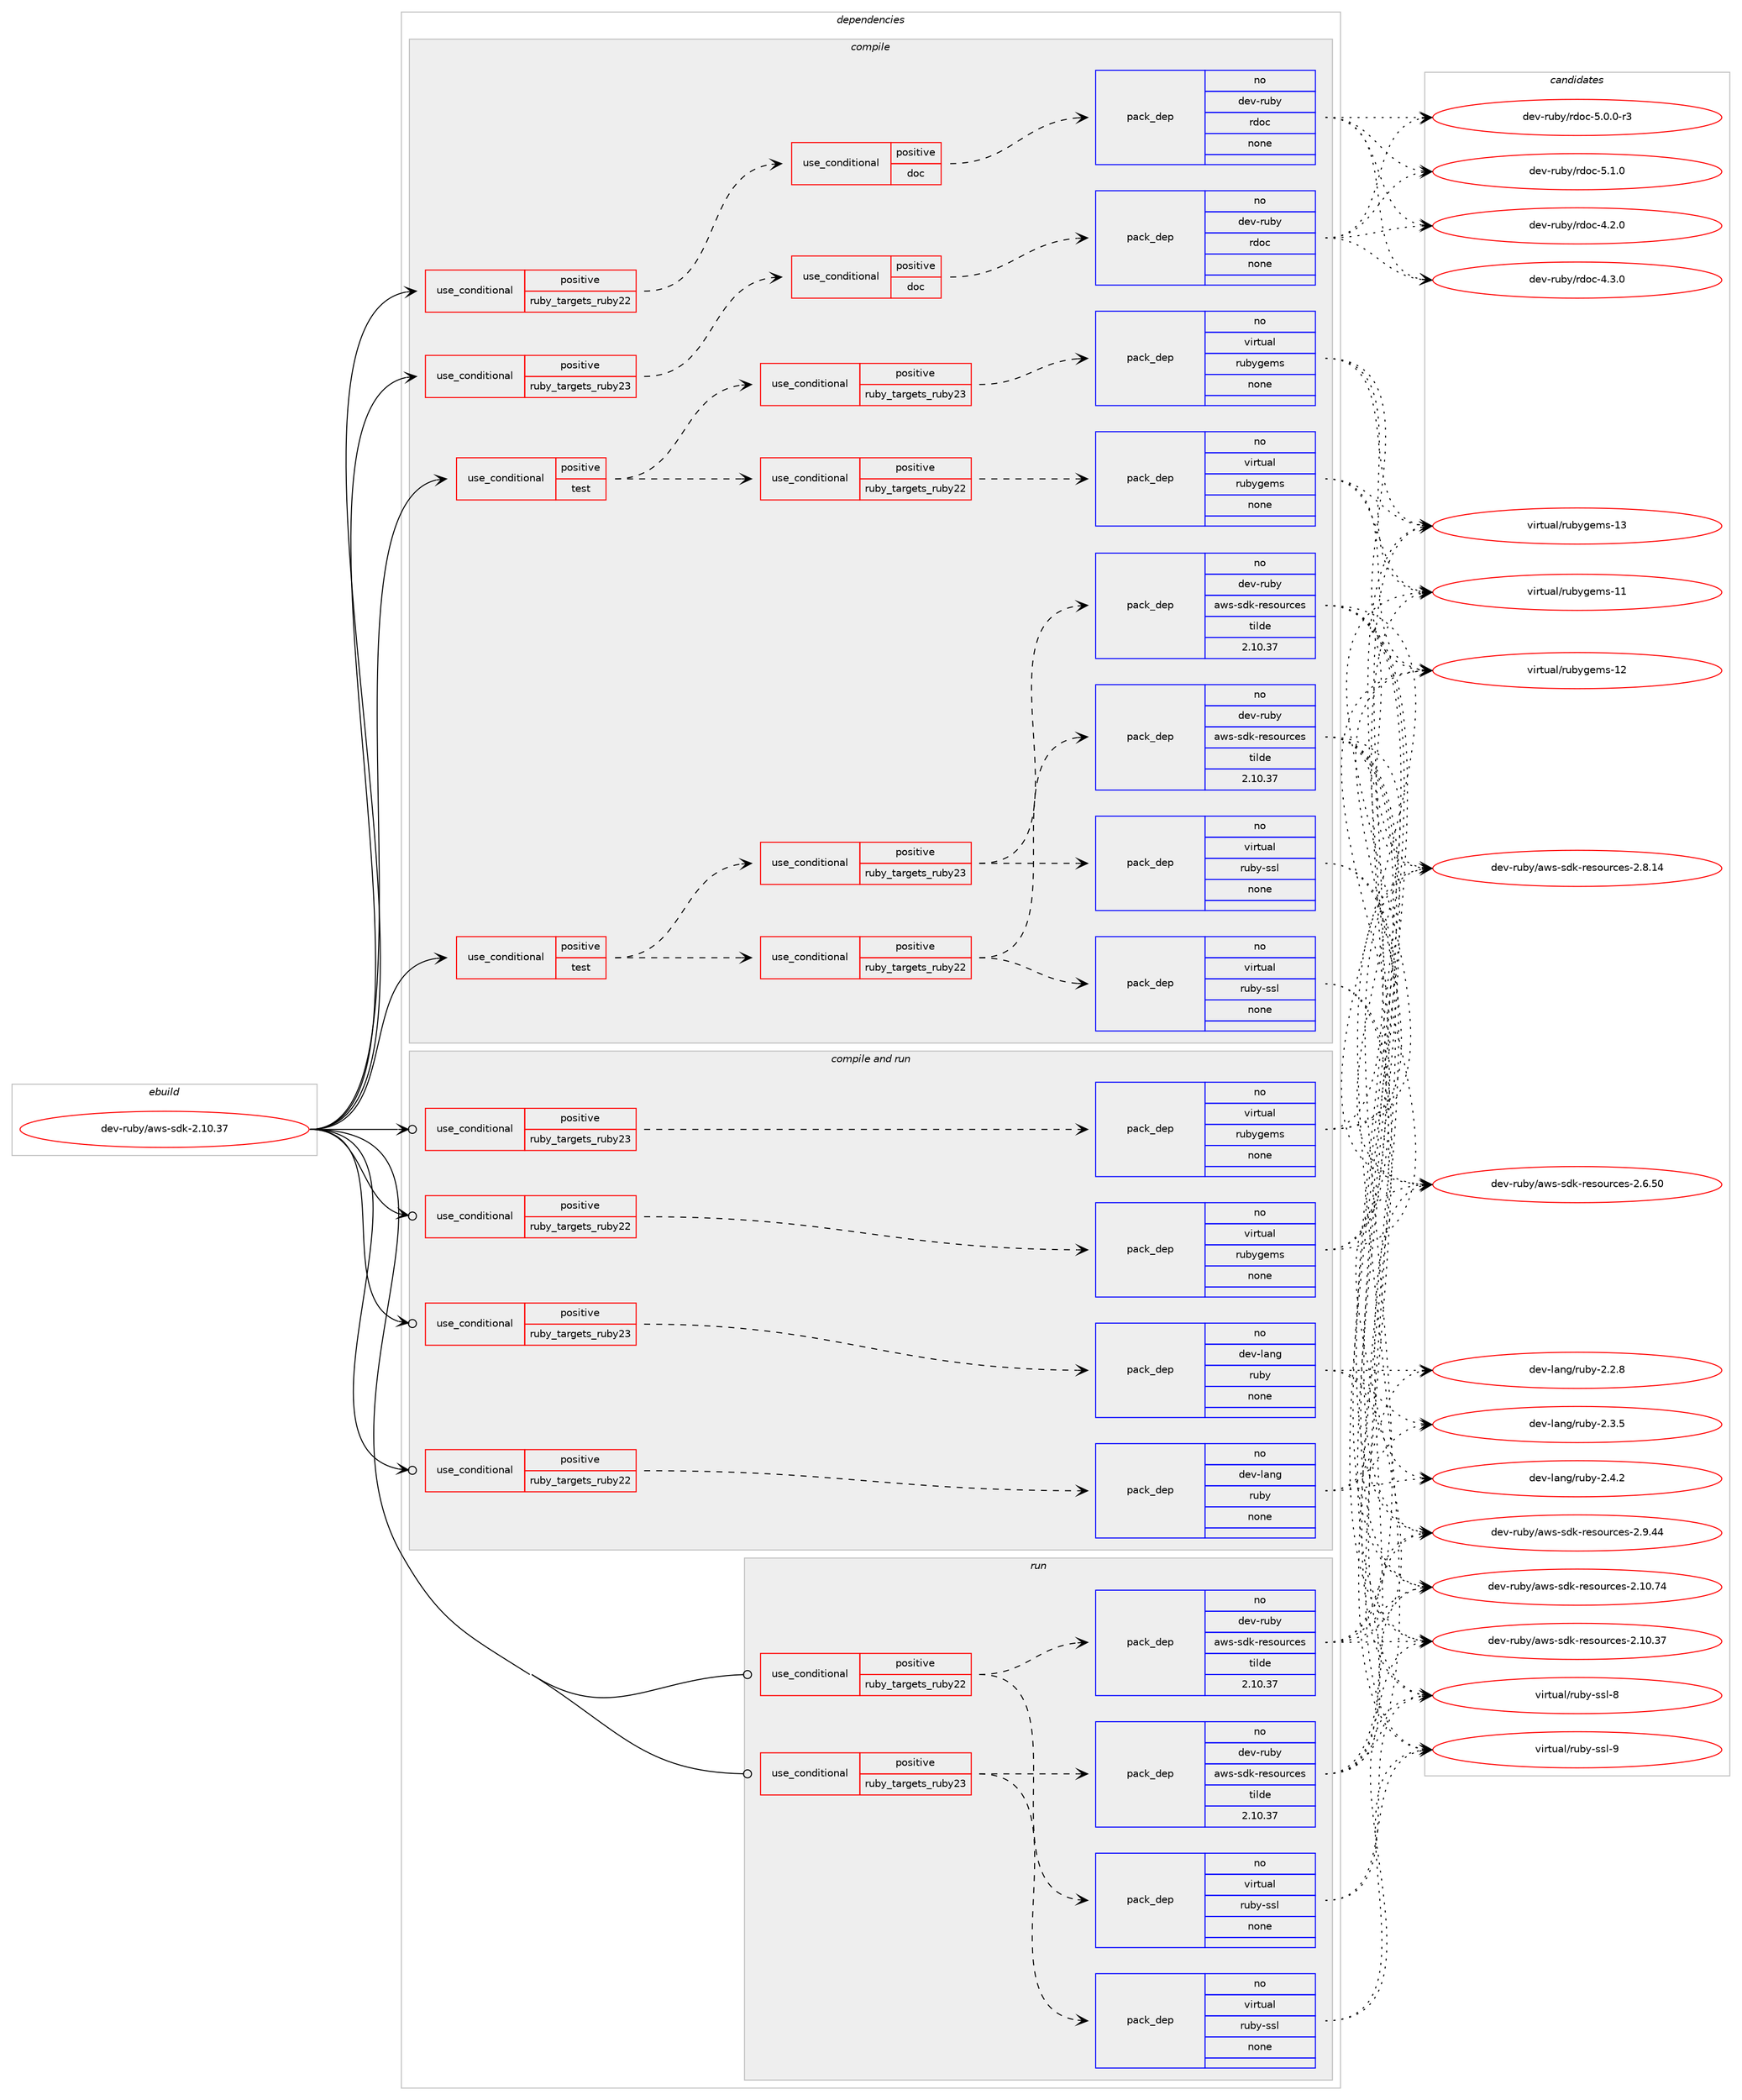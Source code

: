 digraph prolog {

# *************
# Graph options
# *************

newrank=true;
concentrate=true;
compound=true;
graph [rankdir=LR,fontname=Helvetica,fontsize=10,ranksep=1.5];#, ranksep=2.5, nodesep=0.2];
edge  [arrowhead=vee];
node  [fontname=Helvetica,fontsize=10];

# **********
# The ebuild
# **********

subgraph cluster_leftcol {
color=gray;
rank=same;
label=<<i>ebuild</i>>;
id [label="dev-ruby/aws-sdk-2.10.37", color=red, width=4, href="../dev-ruby/aws-sdk-2.10.37.svg"];
}

# ****************
# The dependencies
# ****************

subgraph cluster_midcol {
color=gray;
label=<<i>dependencies</i>>;
subgraph cluster_compile {
fillcolor="#eeeeee";
style=filled;
label=<<i>compile</i>>;
subgraph cond52083 {
dependency229115 [label=<<TABLE BORDER="0" CELLBORDER="1" CELLSPACING="0" CELLPADDING="4"><TR><TD ROWSPAN="3" CELLPADDING="10">use_conditional</TD></TR><TR><TD>positive</TD></TR><TR><TD>ruby_targets_ruby22</TD></TR></TABLE>>, shape=none, color=red];
subgraph cond52084 {
dependency229116 [label=<<TABLE BORDER="0" CELLBORDER="1" CELLSPACING="0" CELLPADDING="4"><TR><TD ROWSPAN="3" CELLPADDING="10">use_conditional</TD></TR><TR><TD>positive</TD></TR><TR><TD>doc</TD></TR></TABLE>>, shape=none, color=red];
subgraph pack172958 {
dependency229117 [label=<<TABLE BORDER="0" CELLBORDER="1" CELLSPACING="0" CELLPADDING="4" WIDTH="220"><TR><TD ROWSPAN="6" CELLPADDING="30">pack_dep</TD></TR><TR><TD WIDTH="110">no</TD></TR><TR><TD>dev-ruby</TD></TR><TR><TD>rdoc</TD></TR><TR><TD>none</TD></TR><TR><TD></TD></TR></TABLE>>, shape=none, color=blue];
}
dependency229116:e -> dependency229117:w [weight=20,style="dashed",arrowhead="vee"];
}
dependency229115:e -> dependency229116:w [weight=20,style="dashed",arrowhead="vee"];
}
id:e -> dependency229115:w [weight=20,style="solid",arrowhead="vee"];
subgraph cond52085 {
dependency229118 [label=<<TABLE BORDER="0" CELLBORDER="1" CELLSPACING="0" CELLPADDING="4"><TR><TD ROWSPAN="3" CELLPADDING="10">use_conditional</TD></TR><TR><TD>positive</TD></TR><TR><TD>ruby_targets_ruby23</TD></TR></TABLE>>, shape=none, color=red];
subgraph cond52086 {
dependency229119 [label=<<TABLE BORDER="0" CELLBORDER="1" CELLSPACING="0" CELLPADDING="4"><TR><TD ROWSPAN="3" CELLPADDING="10">use_conditional</TD></TR><TR><TD>positive</TD></TR><TR><TD>doc</TD></TR></TABLE>>, shape=none, color=red];
subgraph pack172959 {
dependency229120 [label=<<TABLE BORDER="0" CELLBORDER="1" CELLSPACING="0" CELLPADDING="4" WIDTH="220"><TR><TD ROWSPAN="6" CELLPADDING="30">pack_dep</TD></TR><TR><TD WIDTH="110">no</TD></TR><TR><TD>dev-ruby</TD></TR><TR><TD>rdoc</TD></TR><TR><TD>none</TD></TR><TR><TD></TD></TR></TABLE>>, shape=none, color=blue];
}
dependency229119:e -> dependency229120:w [weight=20,style="dashed",arrowhead="vee"];
}
dependency229118:e -> dependency229119:w [weight=20,style="dashed",arrowhead="vee"];
}
id:e -> dependency229118:w [weight=20,style="solid",arrowhead="vee"];
subgraph cond52087 {
dependency229121 [label=<<TABLE BORDER="0" CELLBORDER="1" CELLSPACING="0" CELLPADDING="4"><TR><TD ROWSPAN="3" CELLPADDING="10">use_conditional</TD></TR><TR><TD>positive</TD></TR><TR><TD>test</TD></TR></TABLE>>, shape=none, color=red];
subgraph cond52088 {
dependency229122 [label=<<TABLE BORDER="0" CELLBORDER="1" CELLSPACING="0" CELLPADDING="4"><TR><TD ROWSPAN="3" CELLPADDING="10">use_conditional</TD></TR><TR><TD>positive</TD></TR><TR><TD>ruby_targets_ruby22</TD></TR></TABLE>>, shape=none, color=red];
subgraph pack172960 {
dependency229123 [label=<<TABLE BORDER="0" CELLBORDER="1" CELLSPACING="0" CELLPADDING="4" WIDTH="220"><TR><TD ROWSPAN="6" CELLPADDING="30">pack_dep</TD></TR><TR><TD WIDTH="110">no</TD></TR><TR><TD>virtual</TD></TR><TR><TD>ruby-ssl</TD></TR><TR><TD>none</TD></TR><TR><TD></TD></TR></TABLE>>, shape=none, color=blue];
}
dependency229122:e -> dependency229123:w [weight=20,style="dashed",arrowhead="vee"];
subgraph pack172961 {
dependency229124 [label=<<TABLE BORDER="0" CELLBORDER="1" CELLSPACING="0" CELLPADDING="4" WIDTH="220"><TR><TD ROWSPAN="6" CELLPADDING="30">pack_dep</TD></TR><TR><TD WIDTH="110">no</TD></TR><TR><TD>dev-ruby</TD></TR><TR><TD>aws-sdk-resources</TD></TR><TR><TD>tilde</TD></TR><TR><TD>2.10.37</TD></TR></TABLE>>, shape=none, color=blue];
}
dependency229122:e -> dependency229124:w [weight=20,style="dashed",arrowhead="vee"];
}
dependency229121:e -> dependency229122:w [weight=20,style="dashed",arrowhead="vee"];
subgraph cond52089 {
dependency229125 [label=<<TABLE BORDER="0" CELLBORDER="1" CELLSPACING="0" CELLPADDING="4"><TR><TD ROWSPAN="3" CELLPADDING="10">use_conditional</TD></TR><TR><TD>positive</TD></TR><TR><TD>ruby_targets_ruby23</TD></TR></TABLE>>, shape=none, color=red];
subgraph pack172962 {
dependency229126 [label=<<TABLE BORDER="0" CELLBORDER="1" CELLSPACING="0" CELLPADDING="4" WIDTH="220"><TR><TD ROWSPAN="6" CELLPADDING="30">pack_dep</TD></TR><TR><TD WIDTH="110">no</TD></TR><TR><TD>virtual</TD></TR><TR><TD>ruby-ssl</TD></TR><TR><TD>none</TD></TR><TR><TD></TD></TR></TABLE>>, shape=none, color=blue];
}
dependency229125:e -> dependency229126:w [weight=20,style="dashed",arrowhead="vee"];
subgraph pack172963 {
dependency229127 [label=<<TABLE BORDER="0" CELLBORDER="1" CELLSPACING="0" CELLPADDING="4" WIDTH="220"><TR><TD ROWSPAN="6" CELLPADDING="30">pack_dep</TD></TR><TR><TD WIDTH="110">no</TD></TR><TR><TD>dev-ruby</TD></TR><TR><TD>aws-sdk-resources</TD></TR><TR><TD>tilde</TD></TR><TR><TD>2.10.37</TD></TR></TABLE>>, shape=none, color=blue];
}
dependency229125:e -> dependency229127:w [weight=20,style="dashed",arrowhead="vee"];
}
dependency229121:e -> dependency229125:w [weight=20,style="dashed",arrowhead="vee"];
}
id:e -> dependency229121:w [weight=20,style="solid",arrowhead="vee"];
subgraph cond52090 {
dependency229128 [label=<<TABLE BORDER="0" CELLBORDER="1" CELLSPACING="0" CELLPADDING="4"><TR><TD ROWSPAN="3" CELLPADDING="10">use_conditional</TD></TR><TR><TD>positive</TD></TR><TR><TD>test</TD></TR></TABLE>>, shape=none, color=red];
subgraph cond52091 {
dependency229129 [label=<<TABLE BORDER="0" CELLBORDER="1" CELLSPACING="0" CELLPADDING="4"><TR><TD ROWSPAN="3" CELLPADDING="10">use_conditional</TD></TR><TR><TD>positive</TD></TR><TR><TD>ruby_targets_ruby22</TD></TR></TABLE>>, shape=none, color=red];
subgraph pack172964 {
dependency229130 [label=<<TABLE BORDER="0" CELLBORDER="1" CELLSPACING="0" CELLPADDING="4" WIDTH="220"><TR><TD ROWSPAN="6" CELLPADDING="30">pack_dep</TD></TR><TR><TD WIDTH="110">no</TD></TR><TR><TD>virtual</TD></TR><TR><TD>rubygems</TD></TR><TR><TD>none</TD></TR><TR><TD></TD></TR></TABLE>>, shape=none, color=blue];
}
dependency229129:e -> dependency229130:w [weight=20,style="dashed",arrowhead="vee"];
}
dependency229128:e -> dependency229129:w [weight=20,style="dashed",arrowhead="vee"];
subgraph cond52092 {
dependency229131 [label=<<TABLE BORDER="0" CELLBORDER="1" CELLSPACING="0" CELLPADDING="4"><TR><TD ROWSPAN="3" CELLPADDING="10">use_conditional</TD></TR><TR><TD>positive</TD></TR><TR><TD>ruby_targets_ruby23</TD></TR></TABLE>>, shape=none, color=red];
subgraph pack172965 {
dependency229132 [label=<<TABLE BORDER="0" CELLBORDER="1" CELLSPACING="0" CELLPADDING="4" WIDTH="220"><TR><TD ROWSPAN="6" CELLPADDING="30">pack_dep</TD></TR><TR><TD WIDTH="110">no</TD></TR><TR><TD>virtual</TD></TR><TR><TD>rubygems</TD></TR><TR><TD>none</TD></TR><TR><TD></TD></TR></TABLE>>, shape=none, color=blue];
}
dependency229131:e -> dependency229132:w [weight=20,style="dashed",arrowhead="vee"];
}
dependency229128:e -> dependency229131:w [weight=20,style="dashed",arrowhead="vee"];
}
id:e -> dependency229128:w [weight=20,style="solid",arrowhead="vee"];
}
subgraph cluster_compileandrun {
fillcolor="#eeeeee";
style=filled;
label=<<i>compile and run</i>>;
subgraph cond52093 {
dependency229133 [label=<<TABLE BORDER="0" CELLBORDER="1" CELLSPACING="0" CELLPADDING="4"><TR><TD ROWSPAN="3" CELLPADDING="10">use_conditional</TD></TR><TR><TD>positive</TD></TR><TR><TD>ruby_targets_ruby22</TD></TR></TABLE>>, shape=none, color=red];
subgraph pack172966 {
dependency229134 [label=<<TABLE BORDER="0" CELLBORDER="1" CELLSPACING="0" CELLPADDING="4" WIDTH="220"><TR><TD ROWSPAN="6" CELLPADDING="30">pack_dep</TD></TR><TR><TD WIDTH="110">no</TD></TR><TR><TD>dev-lang</TD></TR><TR><TD>ruby</TD></TR><TR><TD>none</TD></TR><TR><TD></TD></TR></TABLE>>, shape=none, color=blue];
}
dependency229133:e -> dependency229134:w [weight=20,style="dashed",arrowhead="vee"];
}
id:e -> dependency229133:w [weight=20,style="solid",arrowhead="odotvee"];
subgraph cond52094 {
dependency229135 [label=<<TABLE BORDER="0" CELLBORDER="1" CELLSPACING="0" CELLPADDING="4"><TR><TD ROWSPAN="3" CELLPADDING="10">use_conditional</TD></TR><TR><TD>positive</TD></TR><TR><TD>ruby_targets_ruby22</TD></TR></TABLE>>, shape=none, color=red];
subgraph pack172967 {
dependency229136 [label=<<TABLE BORDER="0" CELLBORDER="1" CELLSPACING="0" CELLPADDING="4" WIDTH="220"><TR><TD ROWSPAN="6" CELLPADDING="30">pack_dep</TD></TR><TR><TD WIDTH="110">no</TD></TR><TR><TD>virtual</TD></TR><TR><TD>rubygems</TD></TR><TR><TD>none</TD></TR><TR><TD></TD></TR></TABLE>>, shape=none, color=blue];
}
dependency229135:e -> dependency229136:w [weight=20,style="dashed",arrowhead="vee"];
}
id:e -> dependency229135:w [weight=20,style="solid",arrowhead="odotvee"];
subgraph cond52095 {
dependency229137 [label=<<TABLE BORDER="0" CELLBORDER="1" CELLSPACING="0" CELLPADDING="4"><TR><TD ROWSPAN="3" CELLPADDING="10">use_conditional</TD></TR><TR><TD>positive</TD></TR><TR><TD>ruby_targets_ruby23</TD></TR></TABLE>>, shape=none, color=red];
subgraph pack172968 {
dependency229138 [label=<<TABLE BORDER="0" CELLBORDER="1" CELLSPACING="0" CELLPADDING="4" WIDTH="220"><TR><TD ROWSPAN="6" CELLPADDING="30">pack_dep</TD></TR><TR><TD WIDTH="110">no</TD></TR><TR><TD>dev-lang</TD></TR><TR><TD>ruby</TD></TR><TR><TD>none</TD></TR><TR><TD></TD></TR></TABLE>>, shape=none, color=blue];
}
dependency229137:e -> dependency229138:w [weight=20,style="dashed",arrowhead="vee"];
}
id:e -> dependency229137:w [weight=20,style="solid",arrowhead="odotvee"];
subgraph cond52096 {
dependency229139 [label=<<TABLE BORDER="0" CELLBORDER="1" CELLSPACING="0" CELLPADDING="4"><TR><TD ROWSPAN="3" CELLPADDING="10">use_conditional</TD></TR><TR><TD>positive</TD></TR><TR><TD>ruby_targets_ruby23</TD></TR></TABLE>>, shape=none, color=red];
subgraph pack172969 {
dependency229140 [label=<<TABLE BORDER="0" CELLBORDER="1" CELLSPACING="0" CELLPADDING="4" WIDTH="220"><TR><TD ROWSPAN="6" CELLPADDING="30">pack_dep</TD></TR><TR><TD WIDTH="110">no</TD></TR><TR><TD>virtual</TD></TR><TR><TD>rubygems</TD></TR><TR><TD>none</TD></TR><TR><TD></TD></TR></TABLE>>, shape=none, color=blue];
}
dependency229139:e -> dependency229140:w [weight=20,style="dashed",arrowhead="vee"];
}
id:e -> dependency229139:w [weight=20,style="solid",arrowhead="odotvee"];
}
subgraph cluster_run {
fillcolor="#eeeeee";
style=filled;
label=<<i>run</i>>;
subgraph cond52097 {
dependency229141 [label=<<TABLE BORDER="0" CELLBORDER="1" CELLSPACING="0" CELLPADDING="4"><TR><TD ROWSPAN="3" CELLPADDING="10">use_conditional</TD></TR><TR><TD>positive</TD></TR><TR><TD>ruby_targets_ruby22</TD></TR></TABLE>>, shape=none, color=red];
subgraph pack172970 {
dependency229142 [label=<<TABLE BORDER="0" CELLBORDER="1" CELLSPACING="0" CELLPADDING="4" WIDTH="220"><TR><TD ROWSPAN="6" CELLPADDING="30">pack_dep</TD></TR><TR><TD WIDTH="110">no</TD></TR><TR><TD>virtual</TD></TR><TR><TD>ruby-ssl</TD></TR><TR><TD>none</TD></TR><TR><TD></TD></TR></TABLE>>, shape=none, color=blue];
}
dependency229141:e -> dependency229142:w [weight=20,style="dashed",arrowhead="vee"];
subgraph pack172971 {
dependency229143 [label=<<TABLE BORDER="0" CELLBORDER="1" CELLSPACING="0" CELLPADDING="4" WIDTH="220"><TR><TD ROWSPAN="6" CELLPADDING="30">pack_dep</TD></TR><TR><TD WIDTH="110">no</TD></TR><TR><TD>dev-ruby</TD></TR><TR><TD>aws-sdk-resources</TD></TR><TR><TD>tilde</TD></TR><TR><TD>2.10.37</TD></TR></TABLE>>, shape=none, color=blue];
}
dependency229141:e -> dependency229143:w [weight=20,style="dashed",arrowhead="vee"];
}
id:e -> dependency229141:w [weight=20,style="solid",arrowhead="odot"];
subgraph cond52098 {
dependency229144 [label=<<TABLE BORDER="0" CELLBORDER="1" CELLSPACING="0" CELLPADDING="4"><TR><TD ROWSPAN="3" CELLPADDING="10">use_conditional</TD></TR><TR><TD>positive</TD></TR><TR><TD>ruby_targets_ruby23</TD></TR></TABLE>>, shape=none, color=red];
subgraph pack172972 {
dependency229145 [label=<<TABLE BORDER="0" CELLBORDER="1" CELLSPACING="0" CELLPADDING="4" WIDTH="220"><TR><TD ROWSPAN="6" CELLPADDING="30">pack_dep</TD></TR><TR><TD WIDTH="110">no</TD></TR><TR><TD>virtual</TD></TR><TR><TD>ruby-ssl</TD></TR><TR><TD>none</TD></TR><TR><TD></TD></TR></TABLE>>, shape=none, color=blue];
}
dependency229144:e -> dependency229145:w [weight=20,style="dashed",arrowhead="vee"];
subgraph pack172973 {
dependency229146 [label=<<TABLE BORDER="0" CELLBORDER="1" CELLSPACING="0" CELLPADDING="4" WIDTH="220"><TR><TD ROWSPAN="6" CELLPADDING="30">pack_dep</TD></TR><TR><TD WIDTH="110">no</TD></TR><TR><TD>dev-ruby</TD></TR><TR><TD>aws-sdk-resources</TD></TR><TR><TD>tilde</TD></TR><TR><TD>2.10.37</TD></TR></TABLE>>, shape=none, color=blue];
}
dependency229144:e -> dependency229146:w [weight=20,style="dashed",arrowhead="vee"];
}
id:e -> dependency229144:w [weight=20,style="solid",arrowhead="odot"];
}
}

# **************
# The candidates
# **************

subgraph cluster_choices {
rank=same;
color=gray;
label=<<i>candidates</i>>;

subgraph choice172958 {
color=black;
nodesep=1;
choice10010111845114117981214711410011199455246504648 [label="dev-ruby/rdoc-4.2.0", color=red, width=4,href="../dev-ruby/rdoc-4.2.0.svg"];
choice10010111845114117981214711410011199455246514648 [label="dev-ruby/rdoc-4.3.0", color=red, width=4,href="../dev-ruby/rdoc-4.3.0.svg"];
choice100101118451141179812147114100111994553464846484511451 [label="dev-ruby/rdoc-5.0.0-r3", color=red, width=4,href="../dev-ruby/rdoc-5.0.0-r3.svg"];
choice10010111845114117981214711410011199455346494648 [label="dev-ruby/rdoc-5.1.0", color=red, width=4,href="../dev-ruby/rdoc-5.1.0.svg"];
dependency229117:e -> choice10010111845114117981214711410011199455246504648:w [style=dotted,weight="100"];
dependency229117:e -> choice10010111845114117981214711410011199455246514648:w [style=dotted,weight="100"];
dependency229117:e -> choice100101118451141179812147114100111994553464846484511451:w [style=dotted,weight="100"];
dependency229117:e -> choice10010111845114117981214711410011199455346494648:w [style=dotted,weight="100"];
}
subgraph choice172959 {
color=black;
nodesep=1;
choice10010111845114117981214711410011199455246504648 [label="dev-ruby/rdoc-4.2.0", color=red, width=4,href="../dev-ruby/rdoc-4.2.0.svg"];
choice10010111845114117981214711410011199455246514648 [label="dev-ruby/rdoc-4.3.0", color=red, width=4,href="../dev-ruby/rdoc-4.3.0.svg"];
choice100101118451141179812147114100111994553464846484511451 [label="dev-ruby/rdoc-5.0.0-r3", color=red, width=4,href="../dev-ruby/rdoc-5.0.0-r3.svg"];
choice10010111845114117981214711410011199455346494648 [label="dev-ruby/rdoc-5.1.0", color=red, width=4,href="../dev-ruby/rdoc-5.1.0.svg"];
dependency229120:e -> choice10010111845114117981214711410011199455246504648:w [style=dotted,weight="100"];
dependency229120:e -> choice10010111845114117981214711410011199455246514648:w [style=dotted,weight="100"];
dependency229120:e -> choice100101118451141179812147114100111994553464846484511451:w [style=dotted,weight="100"];
dependency229120:e -> choice10010111845114117981214711410011199455346494648:w [style=dotted,weight="100"];
}
subgraph choice172960 {
color=black;
nodesep=1;
choice118105114116117971084711411798121451151151084556 [label="virtual/ruby-ssl-8", color=red, width=4,href="../virtual/ruby-ssl-8.svg"];
choice118105114116117971084711411798121451151151084557 [label="virtual/ruby-ssl-9", color=red, width=4,href="../virtual/ruby-ssl-9.svg"];
dependency229123:e -> choice118105114116117971084711411798121451151151084556:w [style=dotted,weight="100"];
dependency229123:e -> choice118105114116117971084711411798121451151151084557:w [style=dotted,weight="100"];
}
subgraph choice172961 {
color=black;
nodesep=1;
choice100101118451141179812147971191154511510010745114101115111117114991011154550464948465155 [label="dev-ruby/aws-sdk-resources-2.10.37", color=red, width=4,href="../dev-ruby/aws-sdk-resources-2.10.37.svg"];
choice100101118451141179812147971191154511510010745114101115111117114991011154550464948465552 [label="dev-ruby/aws-sdk-resources-2.10.74", color=red, width=4,href="../dev-ruby/aws-sdk-resources-2.10.74.svg"];
choice1001011184511411798121479711911545115100107451141011151111171149910111545504654465348 [label="dev-ruby/aws-sdk-resources-2.6.50", color=red, width=4,href="../dev-ruby/aws-sdk-resources-2.6.50.svg"];
choice1001011184511411798121479711911545115100107451141011151111171149910111545504656464952 [label="dev-ruby/aws-sdk-resources-2.8.14", color=red, width=4,href="../dev-ruby/aws-sdk-resources-2.8.14.svg"];
choice1001011184511411798121479711911545115100107451141011151111171149910111545504657465252 [label="dev-ruby/aws-sdk-resources-2.9.44", color=red, width=4,href="../dev-ruby/aws-sdk-resources-2.9.44.svg"];
dependency229124:e -> choice100101118451141179812147971191154511510010745114101115111117114991011154550464948465155:w [style=dotted,weight="100"];
dependency229124:e -> choice100101118451141179812147971191154511510010745114101115111117114991011154550464948465552:w [style=dotted,weight="100"];
dependency229124:e -> choice1001011184511411798121479711911545115100107451141011151111171149910111545504654465348:w [style=dotted,weight="100"];
dependency229124:e -> choice1001011184511411798121479711911545115100107451141011151111171149910111545504656464952:w [style=dotted,weight="100"];
dependency229124:e -> choice1001011184511411798121479711911545115100107451141011151111171149910111545504657465252:w [style=dotted,weight="100"];
}
subgraph choice172962 {
color=black;
nodesep=1;
choice118105114116117971084711411798121451151151084556 [label="virtual/ruby-ssl-8", color=red, width=4,href="../virtual/ruby-ssl-8.svg"];
choice118105114116117971084711411798121451151151084557 [label="virtual/ruby-ssl-9", color=red, width=4,href="../virtual/ruby-ssl-9.svg"];
dependency229126:e -> choice118105114116117971084711411798121451151151084556:w [style=dotted,weight="100"];
dependency229126:e -> choice118105114116117971084711411798121451151151084557:w [style=dotted,weight="100"];
}
subgraph choice172963 {
color=black;
nodesep=1;
choice100101118451141179812147971191154511510010745114101115111117114991011154550464948465155 [label="dev-ruby/aws-sdk-resources-2.10.37", color=red, width=4,href="../dev-ruby/aws-sdk-resources-2.10.37.svg"];
choice100101118451141179812147971191154511510010745114101115111117114991011154550464948465552 [label="dev-ruby/aws-sdk-resources-2.10.74", color=red, width=4,href="../dev-ruby/aws-sdk-resources-2.10.74.svg"];
choice1001011184511411798121479711911545115100107451141011151111171149910111545504654465348 [label="dev-ruby/aws-sdk-resources-2.6.50", color=red, width=4,href="../dev-ruby/aws-sdk-resources-2.6.50.svg"];
choice1001011184511411798121479711911545115100107451141011151111171149910111545504656464952 [label="dev-ruby/aws-sdk-resources-2.8.14", color=red, width=4,href="../dev-ruby/aws-sdk-resources-2.8.14.svg"];
choice1001011184511411798121479711911545115100107451141011151111171149910111545504657465252 [label="dev-ruby/aws-sdk-resources-2.9.44", color=red, width=4,href="../dev-ruby/aws-sdk-resources-2.9.44.svg"];
dependency229127:e -> choice100101118451141179812147971191154511510010745114101115111117114991011154550464948465155:w [style=dotted,weight="100"];
dependency229127:e -> choice100101118451141179812147971191154511510010745114101115111117114991011154550464948465552:w [style=dotted,weight="100"];
dependency229127:e -> choice1001011184511411798121479711911545115100107451141011151111171149910111545504654465348:w [style=dotted,weight="100"];
dependency229127:e -> choice1001011184511411798121479711911545115100107451141011151111171149910111545504656464952:w [style=dotted,weight="100"];
dependency229127:e -> choice1001011184511411798121479711911545115100107451141011151111171149910111545504657465252:w [style=dotted,weight="100"];
}
subgraph choice172964 {
color=black;
nodesep=1;
choice118105114116117971084711411798121103101109115454949 [label="virtual/rubygems-11", color=red, width=4,href="../virtual/rubygems-11.svg"];
choice118105114116117971084711411798121103101109115454950 [label="virtual/rubygems-12", color=red, width=4,href="../virtual/rubygems-12.svg"];
choice118105114116117971084711411798121103101109115454951 [label="virtual/rubygems-13", color=red, width=4,href="../virtual/rubygems-13.svg"];
dependency229130:e -> choice118105114116117971084711411798121103101109115454949:w [style=dotted,weight="100"];
dependency229130:e -> choice118105114116117971084711411798121103101109115454950:w [style=dotted,weight="100"];
dependency229130:e -> choice118105114116117971084711411798121103101109115454951:w [style=dotted,weight="100"];
}
subgraph choice172965 {
color=black;
nodesep=1;
choice118105114116117971084711411798121103101109115454949 [label="virtual/rubygems-11", color=red, width=4,href="../virtual/rubygems-11.svg"];
choice118105114116117971084711411798121103101109115454950 [label="virtual/rubygems-12", color=red, width=4,href="../virtual/rubygems-12.svg"];
choice118105114116117971084711411798121103101109115454951 [label="virtual/rubygems-13", color=red, width=4,href="../virtual/rubygems-13.svg"];
dependency229132:e -> choice118105114116117971084711411798121103101109115454949:w [style=dotted,weight="100"];
dependency229132:e -> choice118105114116117971084711411798121103101109115454950:w [style=dotted,weight="100"];
dependency229132:e -> choice118105114116117971084711411798121103101109115454951:w [style=dotted,weight="100"];
}
subgraph choice172966 {
color=black;
nodesep=1;
choice10010111845108971101034711411798121455046504656 [label="dev-lang/ruby-2.2.8", color=red, width=4,href="../dev-lang/ruby-2.2.8.svg"];
choice10010111845108971101034711411798121455046514653 [label="dev-lang/ruby-2.3.5", color=red, width=4,href="../dev-lang/ruby-2.3.5.svg"];
choice10010111845108971101034711411798121455046524650 [label="dev-lang/ruby-2.4.2", color=red, width=4,href="../dev-lang/ruby-2.4.2.svg"];
dependency229134:e -> choice10010111845108971101034711411798121455046504656:w [style=dotted,weight="100"];
dependency229134:e -> choice10010111845108971101034711411798121455046514653:w [style=dotted,weight="100"];
dependency229134:e -> choice10010111845108971101034711411798121455046524650:w [style=dotted,weight="100"];
}
subgraph choice172967 {
color=black;
nodesep=1;
choice118105114116117971084711411798121103101109115454949 [label="virtual/rubygems-11", color=red, width=4,href="../virtual/rubygems-11.svg"];
choice118105114116117971084711411798121103101109115454950 [label="virtual/rubygems-12", color=red, width=4,href="../virtual/rubygems-12.svg"];
choice118105114116117971084711411798121103101109115454951 [label="virtual/rubygems-13", color=red, width=4,href="../virtual/rubygems-13.svg"];
dependency229136:e -> choice118105114116117971084711411798121103101109115454949:w [style=dotted,weight="100"];
dependency229136:e -> choice118105114116117971084711411798121103101109115454950:w [style=dotted,weight="100"];
dependency229136:e -> choice118105114116117971084711411798121103101109115454951:w [style=dotted,weight="100"];
}
subgraph choice172968 {
color=black;
nodesep=1;
choice10010111845108971101034711411798121455046504656 [label="dev-lang/ruby-2.2.8", color=red, width=4,href="../dev-lang/ruby-2.2.8.svg"];
choice10010111845108971101034711411798121455046514653 [label="dev-lang/ruby-2.3.5", color=red, width=4,href="../dev-lang/ruby-2.3.5.svg"];
choice10010111845108971101034711411798121455046524650 [label="dev-lang/ruby-2.4.2", color=red, width=4,href="../dev-lang/ruby-2.4.2.svg"];
dependency229138:e -> choice10010111845108971101034711411798121455046504656:w [style=dotted,weight="100"];
dependency229138:e -> choice10010111845108971101034711411798121455046514653:w [style=dotted,weight="100"];
dependency229138:e -> choice10010111845108971101034711411798121455046524650:w [style=dotted,weight="100"];
}
subgraph choice172969 {
color=black;
nodesep=1;
choice118105114116117971084711411798121103101109115454949 [label="virtual/rubygems-11", color=red, width=4,href="../virtual/rubygems-11.svg"];
choice118105114116117971084711411798121103101109115454950 [label="virtual/rubygems-12", color=red, width=4,href="../virtual/rubygems-12.svg"];
choice118105114116117971084711411798121103101109115454951 [label="virtual/rubygems-13", color=red, width=4,href="../virtual/rubygems-13.svg"];
dependency229140:e -> choice118105114116117971084711411798121103101109115454949:w [style=dotted,weight="100"];
dependency229140:e -> choice118105114116117971084711411798121103101109115454950:w [style=dotted,weight="100"];
dependency229140:e -> choice118105114116117971084711411798121103101109115454951:w [style=dotted,weight="100"];
}
subgraph choice172970 {
color=black;
nodesep=1;
choice118105114116117971084711411798121451151151084556 [label="virtual/ruby-ssl-8", color=red, width=4,href="../virtual/ruby-ssl-8.svg"];
choice118105114116117971084711411798121451151151084557 [label="virtual/ruby-ssl-9", color=red, width=4,href="../virtual/ruby-ssl-9.svg"];
dependency229142:e -> choice118105114116117971084711411798121451151151084556:w [style=dotted,weight="100"];
dependency229142:e -> choice118105114116117971084711411798121451151151084557:w [style=dotted,weight="100"];
}
subgraph choice172971 {
color=black;
nodesep=1;
choice100101118451141179812147971191154511510010745114101115111117114991011154550464948465155 [label="dev-ruby/aws-sdk-resources-2.10.37", color=red, width=4,href="../dev-ruby/aws-sdk-resources-2.10.37.svg"];
choice100101118451141179812147971191154511510010745114101115111117114991011154550464948465552 [label="dev-ruby/aws-sdk-resources-2.10.74", color=red, width=4,href="../dev-ruby/aws-sdk-resources-2.10.74.svg"];
choice1001011184511411798121479711911545115100107451141011151111171149910111545504654465348 [label="dev-ruby/aws-sdk-resources-2.6.50", color=red, width=4,href="../dev-ruby/aws-sdk-resources-2.6.50.svg"];
choice1001011184511411798121479711911545115100107451141011151111171149910111545504656464952 [label="dev-ruby/aws-sdk-resources-2.8.14", color=red, width=4,href="../dev-ruby/aws-sdk-resources-2.8.14.svg"];
choice1001011184511411798121479711911545115100107451141011151111171149910111545504657465252 [label="dev-ruby/aws-sdk-resources-2.9.44", color=red, width=4,href="../dev-ruby/aws-sdk-resources-2.9.44.svg"];
dependency229143:e -> choice100101118451141179812147971191154511510010745114101115111117114991011154550464948465155:w [style=dotted,weight="100"];
dependency229143:e -> choice100101118451141179812147971191154511510010745114101115111117114991011154550464948465552:w [style=dotted,weight="100"];
dependency229143:e -> choice1001011184511411798121479711911545115100107451141011151111171149910111545504654465348:w [style=dotted,weight="100"];
dependency229143:e -> choice1001011184511411798121479711911545115100107451141011151111171149910111545504656464952:w [style=dotted,weight="100"];
dependency229143:e -> choice1001011184511411798121479711911545115100107451141011151111171149910111545504657465252:w [style=dotted,weight="100"];
}
subgraph choice172972 {
color=black;
nodesep=1;
choice118105114116117971084711411798121451151151084556 [label="virtual/ruby-ssl-8", color=red, width=4,href="../virtual/ruby-ssl-8.svg"];
choice118105114116117971084711411798121451151151084557 [label="virtual/ruby-ssl-9", color=red, width=4,href="../virtual/ruby-ssl-9.svg"];
dependency229145:e -> choice118105114116117971084711411798121451151151084556:w [style=dotted,weight="100"];
dependency229145:e -> choice118105114116117971084711411798121451151151084557:w [style=dotted,weight="100"];
}
subgraph choice172973 {
color=black;
nodesep=1;
choice100101118451141179812147971191154511510010745114101115111117114991011154550464948465155 [label="dev-ruby/aws-sdk-resources-2.10.37", color=red, width=4,href="../dev-ruby/aws-sdk-resources-2.10.37.svg"];
choice100101118451141179812147971191154511510010745114101115111117114991011154550464948465552 [label="dev-ruby/aws-sdk-resources-2.10.74", color=red, width=4,href="../dev-ruby/aws-sdk-resources-2.10.74.svg"];
choice1001011184511411798121479711911545115100107451141011151111171149910111545504654465348 [label="dev-ruby/aws-sdk-resources-2.6.50", color=red, width=4,href="../dev-ruby/aws-sdk-resources-2.6.50.svg"];
choice1001011184511411798121479711911545115100107451141011151111171149910111545504656464952 [label="dev-ruby/aws-sdk-resources-2.8.14", color=red, width=4,href="../dev-ruby/aws-sdk-resources-2.8.14.svg"];
choice1001011184511411798121479711911545115100107451141011151111171149910111545504657465252 [label="dev-ruby/aws-sdk-resources-2.9.44", color=red, width=4,href="../dev-ruby/aws-sdk-resources-2.9.44.svg"];
dependency229146:e -> choice100101118451141179812147971191154511510010745114101115111117114991011154550464948465155:w [style=dotted,weight="100"];
dependency229146:e -> choice100101118451141179812147971191154511510010745114101115111117114991011154550464948465552:w [style=dotted,weight="100"];
dependency229146:e -> choice1001011184511411798121479711911545115100107451141011151111171149910111545504654465348:w [style=dotted,weight="100"];
dependency229146:e -> choice1001011184511411798121479711911545115100107451141011151111171149910111545504656464952:w [style=dotted,weight="100"];
dependency229146:e -> choice1001011184511411798121479711911545115100107451141011151111171149910111545504657465252:w [style=dotted,weight="100"];
}
}

}
